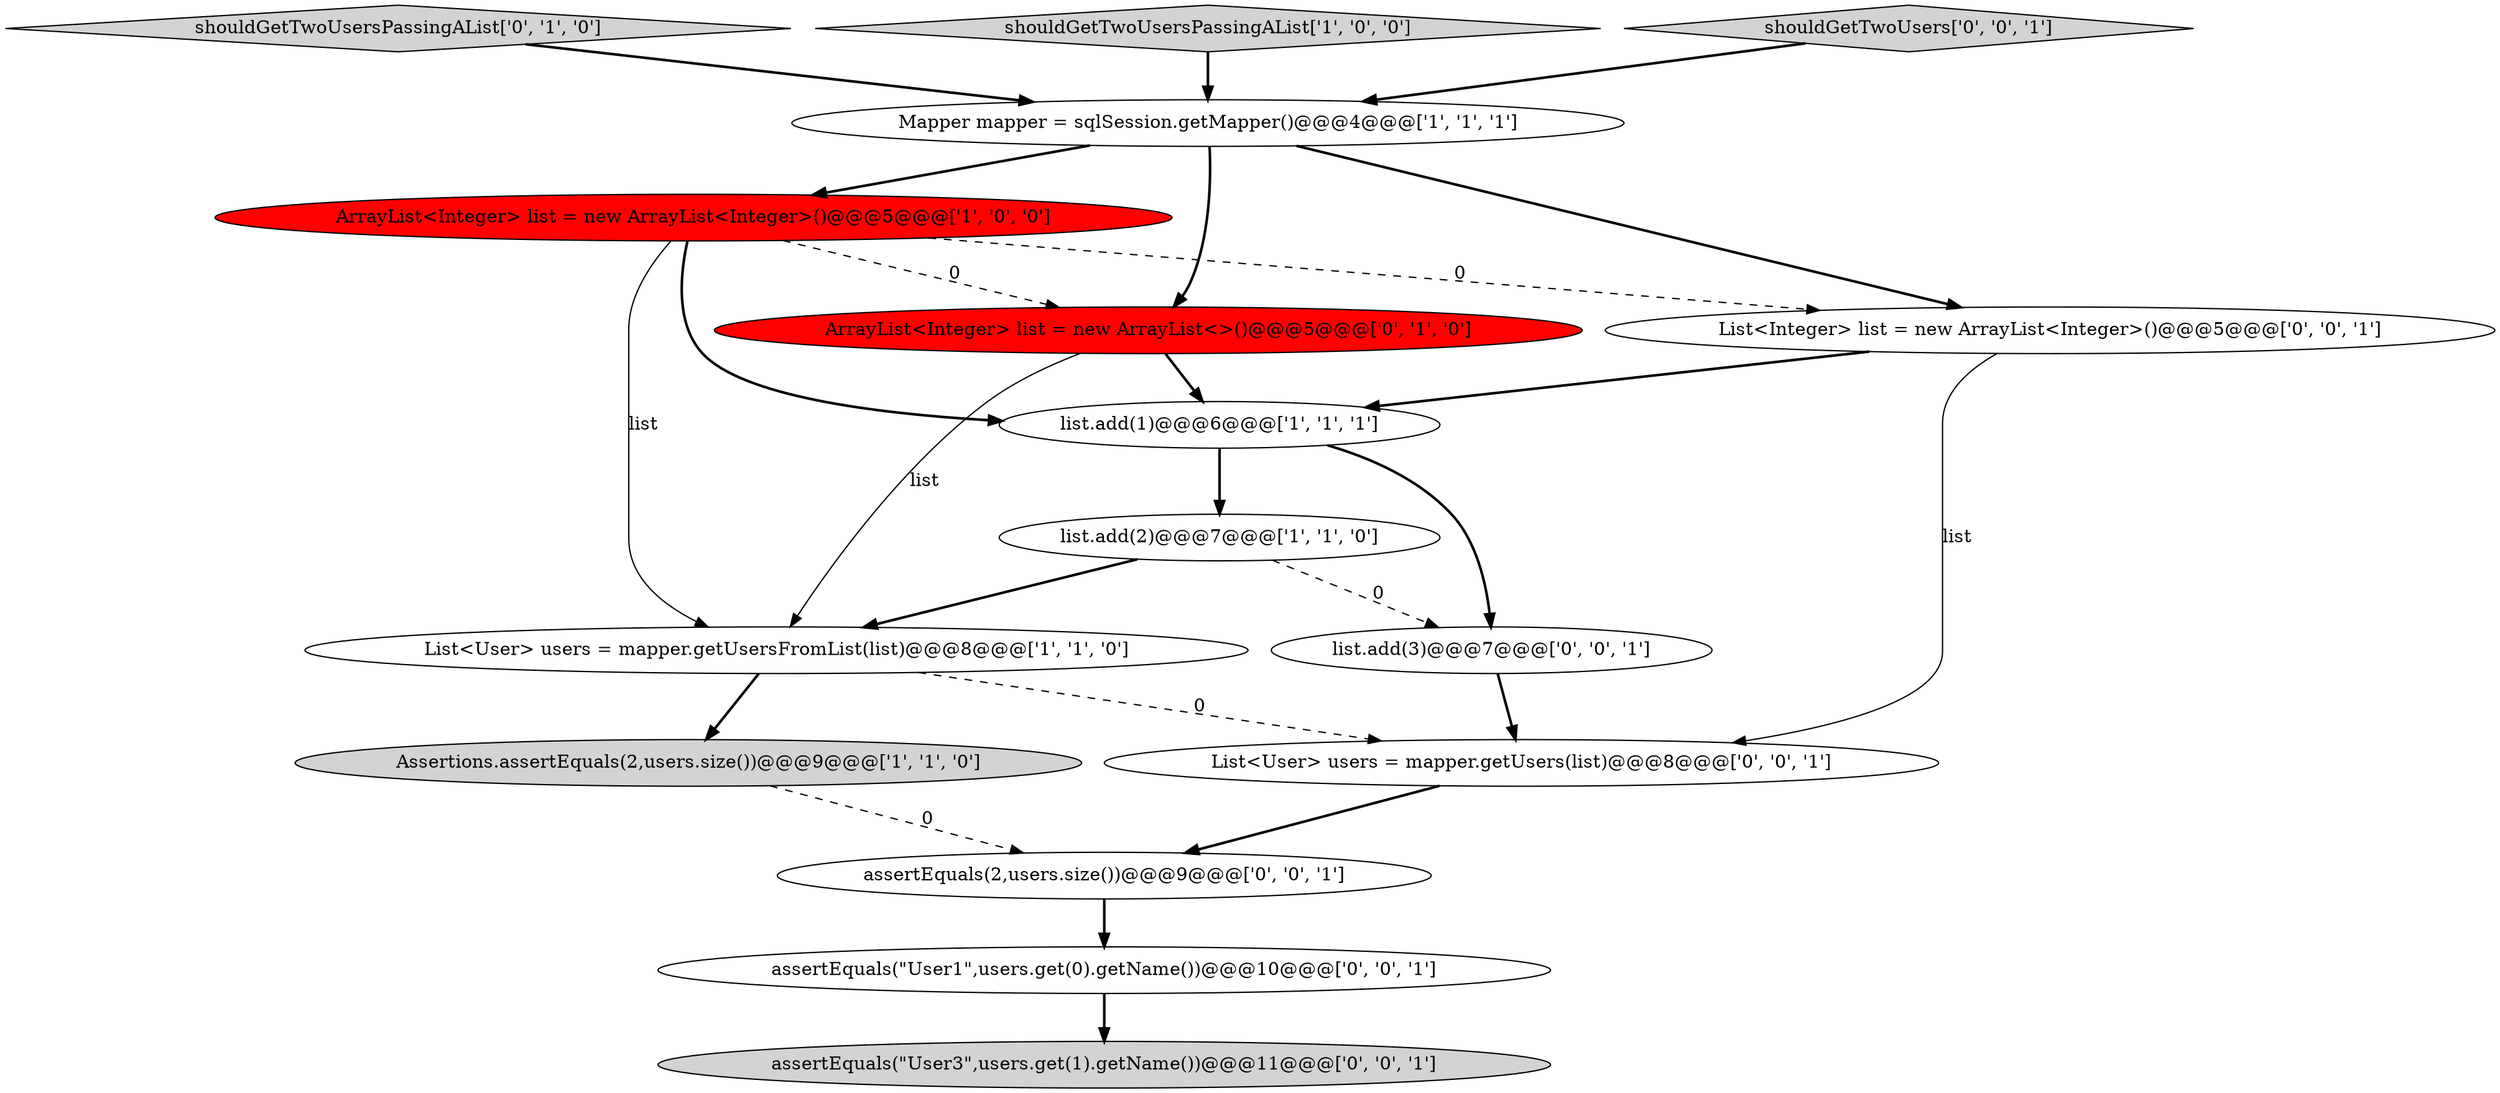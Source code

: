 digraph {
9 [style = filled, label = "assertEquals(\"User3\",users.get(1).getName())@@@11@@@['0', '0', '1']", fillcolor = lightgray, shape = ellipse image = "AAA0AAABBB3BBB"];
5 [style = filled, label = "list.add(1)@@@6@@@['1', '1', '1']", fillcolor = white, shape = ellipse image = "AAA0AAABBB1BBB"];
6 [style = filled, label = "list.add(2)@@@7@@@['1', '1', '0']", fillcolor = white, shape = ellipse image = "AAA0AAABBB1BBB"];
8 [style = filled, label = "shouldGetTwoUsersPassingAList['0', '1', '0']", fillcolor = lightgray, shape = diamond image = "AAA0AAABBB2BBB"];
14 [style = filled, label = "List<User> users = mapper.getUsers(list)@@@8@@@['0', '0', '1']", fillcolor = white, shape = ellipse image = "AAA0AAABBB3BBB"];
1 [style = filled, label = "shouldGetTwoUsersPassingAList['1', '0', '0']", fillcolor = lightgray, shape = diamond image = "AAA0AAABBB1BBB"];
11 [style = filled, label = "list.add(3)@@@7@@@['0', '0', '1']", fillcolor = white, shape = ellipse image = "AAA0AAABBB3BBB"];
0 [style = filled, label = "List<User> users = mapper.getUsersFromList(list)@@@8@@@['1', '1', '0']", fillcolor = white, shape = ellipse image = "AAA0AAABBB1BBB"];
4 [style = filled, label = "Assertions.assertEquals(2,users.size())@@@9@@@['1', '1', '0']", fillcolor = lightgray, shape = ellipse image = "AAA0AAABBB1BBB"];
15 [style = filled, label = "assertEquals(2,users.size())@@@9@@@['0', '0', '1']", fillcolor = white, shape = ellipse image = "AAA0AAABBB3BBB"];
13 [style = filled, label = "shouldGetTwoUsers['0', '0', '1']", fillcolor = lightgray, shape = diamond image = "AAA0AAABBB3BBB"];
7 [style = filled, label = "ArrayList<Integer> list = new ArrayList<>()@@@5@@@['0', '1', '0']", fillcolor = red, shape = ellipse image = "AAA1AAABBB2BBB"];
12 [style = filled, label = "assertEquals(\"User1\",users.get(0).getName())@@@10@@@['0', '0', '1']", fillcolor = white, shape = ellipse image = "AAA0AAABBB3BBB"];
2 [style = filled, label = "Mapper mapper = sqlSession.getMapper()@@@4@@@['1', '1', '1']", fillcolor = white, shape = ellipse image = "AAA0AAABBB1BBB"];
10 [style = filled, label = "List<Integer> list = new ArrayList<Integer>()@@@5@@@['0', '0', '1']", fillcolor = white, shape = ellipse image = "AAA0AAABBB3BBB"];
3 [style = filled, label = "ArrayList<Integer> list = new ArrayList<Integer>()@@@5@@@['1', '0', '0']", fillcolor = red, shape = ellipse image = "AAA1AAABBB1BBB"];
11->14 [style = bold, label=""];
3->7 [style = dashed, label="0"];
2->3 [style = bold, label=""];
6->11 [style = dashed, label="0"];
6->0 [style = bold, label=""];
2->10 [style = bold, label=""];
12->9 [style = bold, label=""];
7->0 [style = solid, label="list"];
10->14 [style = solid, label="list"];
0->14 [style = dashed, label="0"];
3->5 [style = bold, label=""];
7->5 [style = bold, label=""];
10->5 [style = bold, label=""];
5->6 [style = bold, label=""];
8->2 [style = bold, label=""];
0->4 [style = bold, label=""];
4->15 [style = dashed, label="0"];
3->0 [style = solid, label="list"];
14->15 [style = bold, label=""];
1->2 [style = bold, label=""];
5->11 [style = bold, label=""];
15->12 [style = bold, label=""];
3->10 [style = dashed, label="0"];
2->7 [style = bold, label=""];
13->2 [style = bold, label=""];
}
